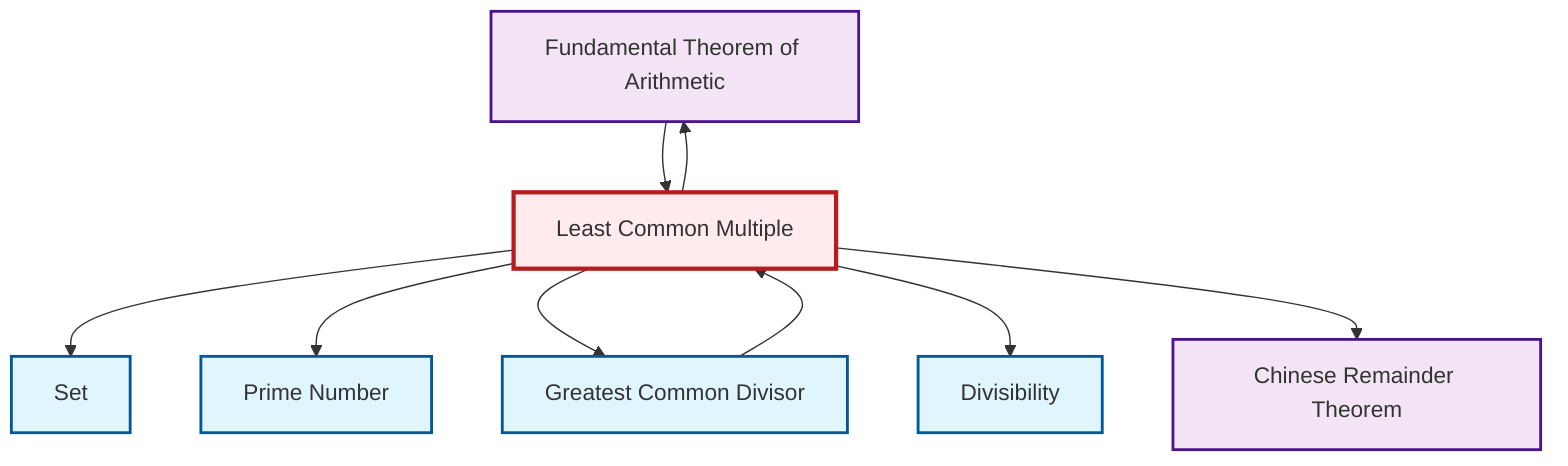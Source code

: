 graph TD
    classDef definition fill:#e1f5fe,stroke:#01579b,stroke-width:2px
    classDef theorem fill:#f3e5f5,stroke:#4a148c,stroke-width:2px
    classDef axiom fill:#fff3e0,stroke:#e65100,stroke-width:2px
    classDef example fill:#e8f5e9,stroke:#1b5e20,stroke-width:2px
    classDef current fill:#ffebee,stroke:#b71c1c,stroke-width:3px
    thm-chinese-remainder["Chinese Remainder Theorem"]:::theorem
    def-divisibility["Divisibility"]:::definition
    def-set["Set"]:::definition
    thm-fundamental-arithmetic["Fundamental Theorem of Arithmetic"]:::theorem
    def-prime["Prime Number"]:::definition
    def-gcd["Greatest Common Divisor"]:::definition
    def-lcm["Least Common Multiple"]:::definition
    thm-fundamental-arithmetic --> def-lcm
    def-lcm --> def-set
    def-gcd --> def-lcm
    def-lcm --> def-prime
    def-lcm --> thm-fundamental-arithmetic
    def-lcm --> def-gcd
    def-lcm --> def-divisibility
    def-lcm --> thm-chinese-remainder
    class def-lcm current
